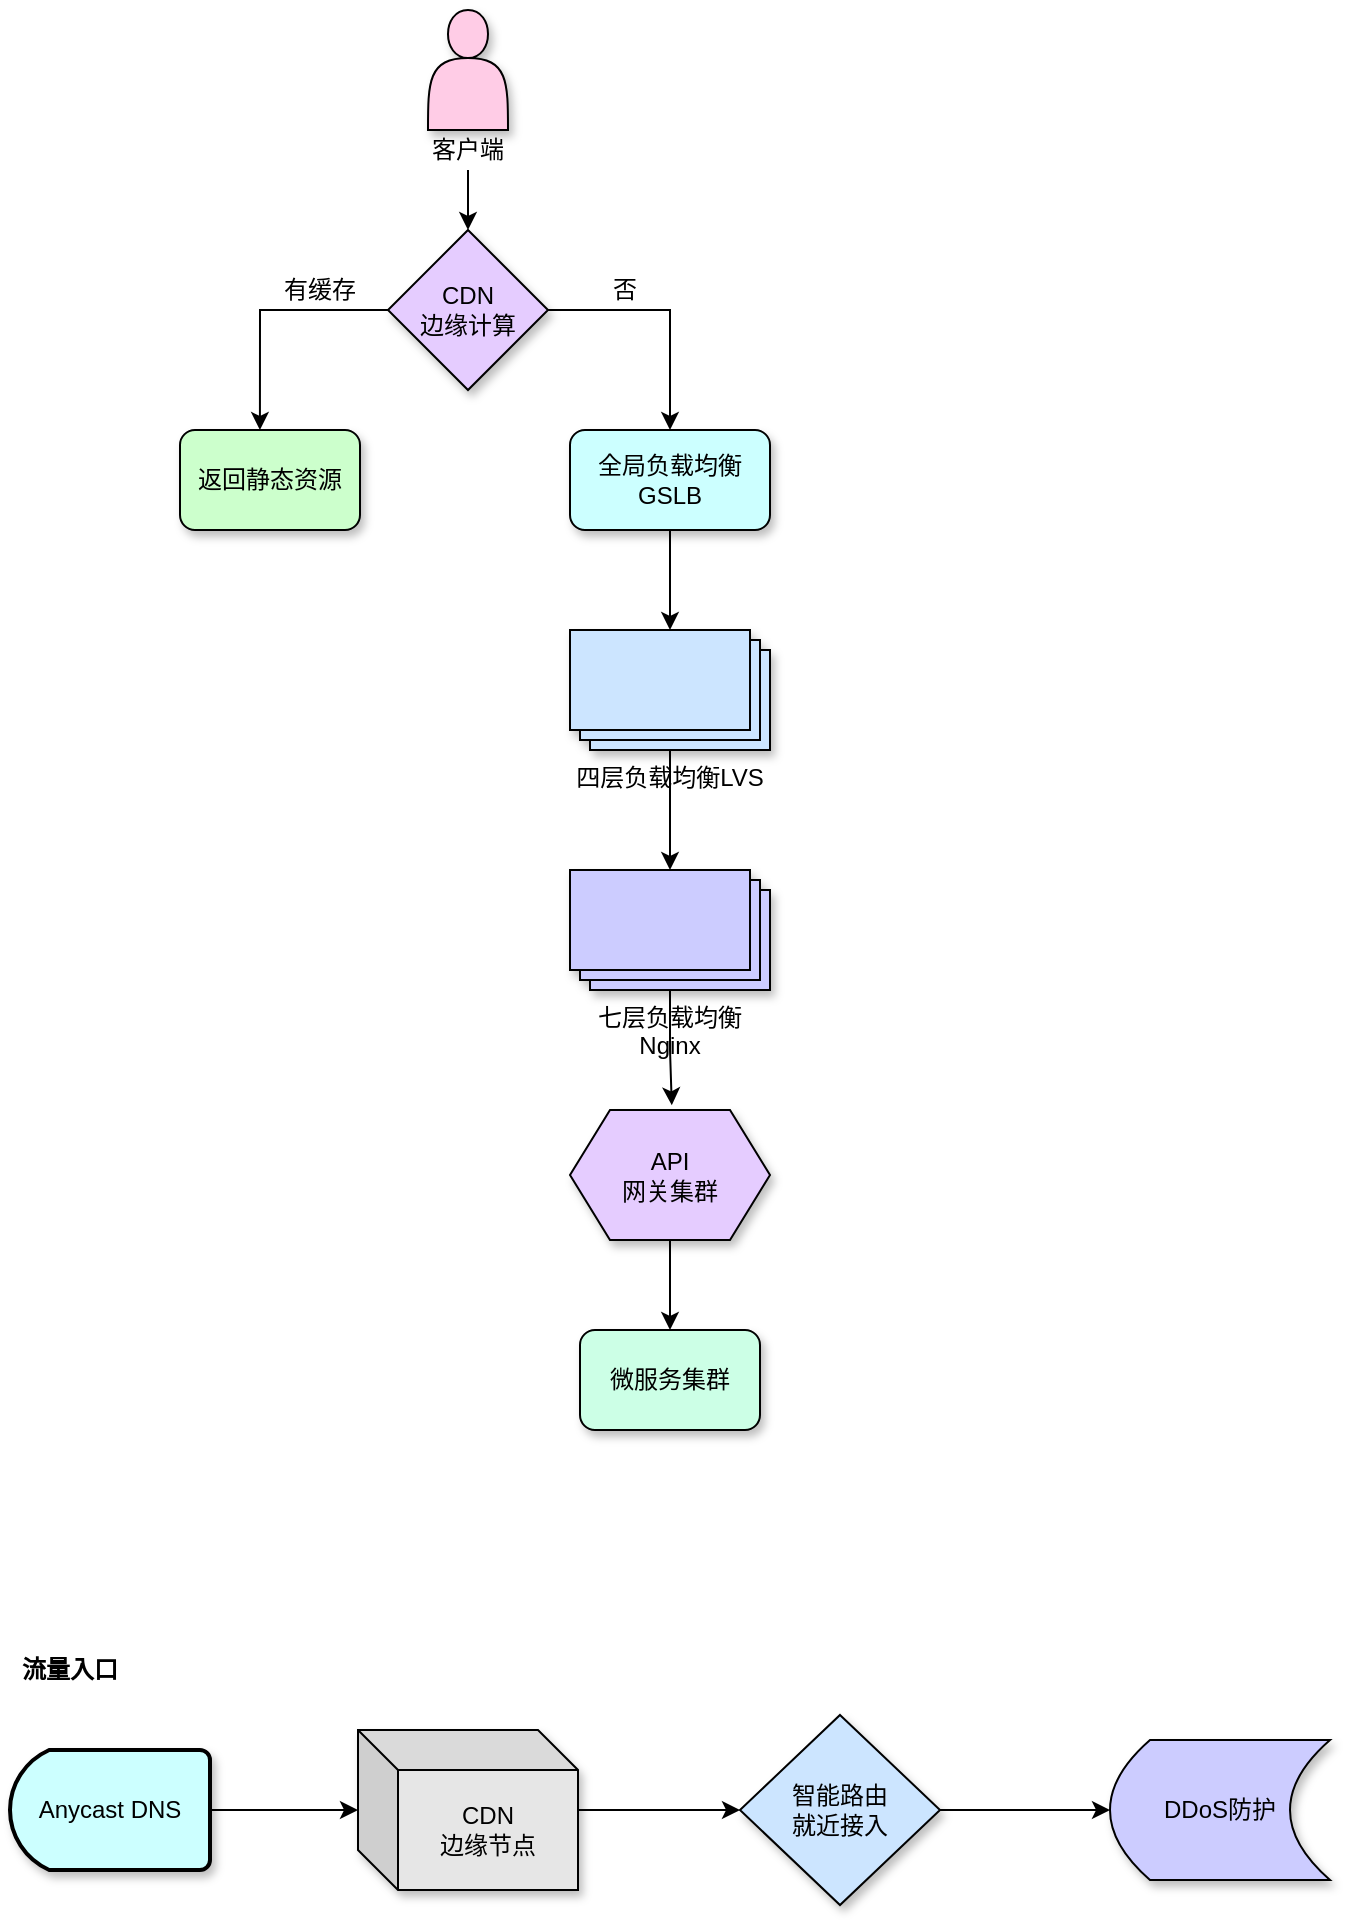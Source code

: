 <mxfile version="28.0.7">
  <diagram name="第 1 页" id="UgM8FfxsNI3zfSPlbwk3">
    <mxGraphModel dx="1667" dy="731" grid="1" gridSize="10" guides="1" tooltips="1" connect="1" arrows="1" fold="1" page="1" pageScale="1" pageWidth="827" pageHeight="1169" math="0" shadow="0">
      <root>
        <mxCell id="0" />
        <mxCell id="1" parent="0" />
        <mxCell id="dd9rRILLbQaEppfjLX-1-6" value="七层负载均衡Nginx" style="verticalLabelPosition=bottom;verticalAlign=top;html=1;shape=mxgraph.basic.layered_rect;dx=10;outlineConnect=0;whiteSpace=wrap;shadow=1;fillColor=#CCCCFF;" parent="1" vertex="1">
          <mxGeometry x="355" y="540" width="100" height="60" as="geometry" />
        </mxCell>
        <mxCell id="G7YPm5RvyC9O0uatV-jY-27" style="edgeStyle=orthogonalEdgeStyle;rounded=0;orthogonalLoop=1;jettySize=auto;html=1;entryX=0.5;entryY=0;entryDx=0;entryDy=0;" edge="1" parent="1" source="dd9rRILLbQaEppfjLX-1-7" target="dd9rRILLbQaEppfjLX-1-27">
          <mxGeometry relative="1" as="geometry" />
        </mxCell>
        <mxCell id="dd9rRILLbQaEppfjLX-1-7" value="API&lt;br&gt;网关集群" style="shape=hexagon;perimeter=hexagonPerimeter2;whiteSpace=wrap;html=1;fixedSize=1;fillColor=#E5CCFF;shadow=1;" parent="1" vertex="1">
          <mxGeometry x="355" y="660" width="100" height="65" as="geometry" />
        </mxCell>
        <mxCell id="dd9rRILLbQaEppfjLX-1-27" value="微服务集群" style="rounded=1;whiteSpace=wrap;html=1;fillColor=#CCFFE6;shadow=1;" parent="1" vertex="1">
          <mxGeometry x="360" y="770" width="90" height="50" as="geometry" />
        </mxCell>
        <mxCell id="dd9rRILLbQaEppfjLX-1-1" value="" style="shape=actor;whiteSpace=wrap;html=1;fillColor=#FFCCE6;shadow=1;" parent="1" vertex="1">
          <mxGeometry x="284" y="110" width="40" height="60" as="geometry" />
        </mxCell>
        <mxCell id="G7YPm5RvyC9O0uatV-jY-23" style="edgeStyle=orthogonalEdgeStyle;rounded=0;orthogonalLoop=1;jettySize=auto;html=1;exitX=1;exitY=0.5;exitDx=0;exitDy=0;entryX=0.5;entryY=0;entryDx=0;entryDy=0;" edge="1" parent="1" source="dd9rRILLbQaEppfjLX-1-2" target="G7YPm5RvyC9O0uatV-jY-19">
          <mxGeometry relative="1" as="geometry" />
        </mxCell>
        <mxCell id="dd9rRILLbQaEppfjLX-1-2" value="CDN&lt;br&gt;边缘计算" style="rhombus;whiteSpace=wrap;html=1;fillColor=#E5CCFF;shadow=1;" parent="1" vertex="1">
          <mxGeometry x="264" y="220" width="80" height="80" as="geometry" />
        </mxCell>
        <mxCell id="dd9rRILLbQaEppfjLX-1-10" style="edgeStyle=orthogonalEdgeStyle;rounded=0;orthogonalLoop=1;jettySize=auto;html=1;entryX=0.5;entryY=0;entryDx=0;entryDy=0;" parent="1" source="dd9rRILLbQaEppfjLX-1-3" target="dd9rRILLbQaEppfjLX-1-2" edge="1">
          <mxGeometry relative="1" as="geometry" />
        </mxCell>
        <mxCell id="dd9rRILLbQaEppfjLX-1-3" value="客户端" style="text;strokeColor=none;align=center;fillColor=none;html=1;verticalAlign=middle;whiteSpace=wrap;rounded=0;" parent="1" vertex="1">
          <mxGeometry x="282" y="170" width="44" height="20" as="geometry" />
        </mxCell>
        <mxCell id="dd9rRILLbQaEppfjLX-1-4" value="返回静态资源" style="rounded=1;whiteSpace=wrap;html=1;fillColor=#CCFFCC;shadow=1;" parent="1" vertex="1">
          <mxGeometry x="160" y="320" width="90" height="50" as="geometry" />
        </mxCell>
        <mxCell id="dd9rRILLbQaEppfjLX-1-11" style="edgeStyle=orthogonalEdgeStyle;rounded=0;orthogonalLoop=1;jettySize=auto;html=1;exitX=0;exitY=0.5;exitDx=0;exitDy=0;entryX=0.444;entryY=0;entryDx=0;entryDy=0;entryPerimeter=0;" parent="1" source="dd9rRILLbQaEppfjLX-1-2" target="dd9rRILLbQaEppfjLX-1-4" edge="1">
          <mxGeometry relative="1" as="geometry" />
        </mxCell>
        <mxCell id="dd9rRILLbQaEppfjLX-1-23" value="有缓存" style="text;strokeColor=none;align=center;fillColor=none;html=1;verticalAlign=middle;whiteSpace=wrap;rounded=0;" parent="1" vertex="1">
          <mxGeometry x="210" y="240" width="40" height="20" as="geometry" />
        </mxCell>
        <mxCell id="dd9rRILLbQaEppfjLX-1-24" value="否" style="text;strokeColor=none;align=center;fillColor=none;html=1;verticalAlign=middle;whiteSpace=wrap;rounded=0;" parent="1" vertex="1">
          <mxGeometry x="370" y="240" width="25" height="20" as="geometry" />
        </mxCell>
        <mxCell id="G7YPm5RvyC9O0uatV-jY-24" style="edgeStyle=orthogonalEdgeStyle;rounded=0;orthogonalLoop=1;jettySize=auto;html=1;" edge="1" parent="1" source="G7YPm5RvyC9O0uatV-jY-19" target="G7YPm5RvyC9O0uatV-jY-21">
          <mxGeometry relative="1" as="geometry" />
        </mxCell>
        <mxCell id="G7YPm5RvyC9O0uatV-jY-19" value="全局负载均衡&lt;div&gt;GSLB&lt;/div&gt;" style="rounded=1;whiteSpace=wrap;html=1;fillColor=#CCFFFF;shadow=1;" vertex="1" parent="1">
          <mxGeometry x="355" y="320" width="100" height="50" as="geometry" />
        </mxCell>
        <mxCell id="G7YPm5RvyC9O0uatV-jY-33" style="edgeStyle=orthogonalEdgeStyle;rounded=0;orthogonalLoop=1;jettySize=auto;html=1;" edge="1" parent="1" source="G7YPm5RvyC9O0uatV-jY-21" target="dd9rRILLbQaEppfjLX-1-6">
          <mxGeometry relative="1" as="geometry" />
        </mxCell>
        <mxCell id="G7YPm5RvyC9O0uatV-jY-21" value="四层负载均衡LVS" style="verticalLabelPosition=bottom;verticalAlign=top;html=1;shape=mxgraph.basic.layered_rect;dx=10;outlineConnect=0;whiteSpace=wrap;fillColor=#CCE5FF;shadow=1;" vertex="1" parent="1">
          <mxGeometry x="355" y="420" width="100" height="60" as="geometry" />
        </mxCell>
        <mxCell id="G7YPm5RvyC9O0uatV-jY-31" style="edgeStyle=orthogonalEdgeStyle;rounded=0;orthogonalLoop=1;jettySize=auto;html=1;entryX=0.509;entryY=-0.036;entryDx=0;entryDy=0;entryPerimeter=0;" edge="1" parent="1" source="dd9rRILLbQaEppfjLX-1-6" target="dd9rRILLbQaEppfjLX-1-7">
          <mxGeometry relative="1" as="geometry" />
        </mxCell>
        <mxCell id="G7YPm5RvyC9O0uatV-jY-39" value="" style="group" vertex="1" connectable="0" parent="1">
          <mxGeometry x="75" y="930" width="660" height="127.5" as="geometry" />
        </mxCell>
        <mxCell id="G7YPm5RvyC9O0uatV-jY-35" style="edgeStyle=orthogonalEdgeStyle;rounded=0;orthogonalLoop=1;jettySize=auto;html=1;" edge="1" parent="G7YPm5RvyC9O0uatV-jY-39" source="G7YPm5RvyC9O0uatV-jY-2" target="G7YPm5RvyC9O0uatV-jY-8">
          <mxGeometry relative="1" as="geometry" />
        </mxCell>
        <mxCell id="G7YPm5RvyC9O0uatV-jY-2" value="Anycast DNS" style="strokeWidth=2;html=1;shape=mxgraph.flowchart.delay;whiteSpace=wrap;fillColor=#CCFFFF;shadow=1;direction=west;" vertex="1" parent="G7YPm5RvyC9O0uatV-jY-39">
          <mxGeometry y="50" width="100" height="60" as="geometry" />
        </mxCell>
        <mxCell id="G7YPm5RvyC9O0uatV-jY-6" value="DDoS防护" style="shape=dataStorage;whiteSpace=wrap;html=1;fixedSize=1;fillColor=#CCCCFF;shadow=1;" vertex="1" parent="G7YPm5RvyC9O0uatV-jY-39">
          <mxGeometry x="550" y="45" width="110" height="70" as="geometry" />
        </mxCell>
        <mxCell id="G7YPm5RvyC9O0uatV-jY-36" style="edgeStyle=orthogonalEdgeStyle;rounded=0;orthogonalLoop=1;jettySize=auto;html=1;entryX=0;entryY=0.5;entryDx=0;entryDy=0;" edge="1" parent="G7YPm5RvyC9O0uatV-jY-39" source="G7YPm5RvyC9O0uatV-jY-8" target="G7YPm5RvyC9O0uatV-jY-34">
          <mxGeometry relative="1" as="geometry" />
        </mxCell>
        <mxCell id="G7YPm5RvyC9O0uatV-jY-8" value="CDN&lt;br&gt;边缘节点" style="shape=cube;whiteSpace=wrap;html=1;boundedLbl=1;backgroundOutline=1;darkOpacity=0.05;darkOpacity2=0.1;fillColor=#E6E6E6;shadow=1;" vertex="1" parent="G7YPm5RvyC9O0uatV-jY-39">
          <mxGeometry x="174" y="40" width="110" height="80" as="geometry" />
        </mxCell>
        <mxCell id="G7YPm5RvyC9O0uatV-jY-37" style="edgeStyle=orthogonalEdgeStyle;rounded=0;orthogonalLoop=1;jettySize=auto;html=1;" edge="1" parent="G7YPm5RvyC9O0uatV-jY-39" source="G7YPm5RvyC9O0uatV-jY-34" target="G7YPm5RvyC9O0uatV-jY-6">
          <mxGeometry relative="1" as="geometry" />
        </mxCell>
        <mxCell id="G7YPm5RvyC9O0uatV-jY-34" value="智能路由&lt;br&gt;就近接入" style="rhombus;whiteSpace=wrap;html=1;fillColor=#CCE5FF;shadow=1;" vertex="1" parent="G7YPm5RvyC9O0uatV-jY-39">
          <mxGeometry x="365" y="32.5" width="100" height="95" as="geometry" />
        </mxCell>
        <mxCell id="G7YPm5RvyC9O0uatV-jY-38" value="&lt;b&gt;流量入口&lt;/b&gt;" style="text;strokeColor=none;align=center;fillColor=none;html=1;verticalAlign=middle;whiteSpace=wrap;rounded=0;" vertex="1" parent="G7YPm5RvyC9O0uatV-jY-39">
          <mxGeometry width="60" height="20" as="geometry" />
        </mxCell>
      </root>
    </mxGraphModel>
  </diagram>
</mxfile>
